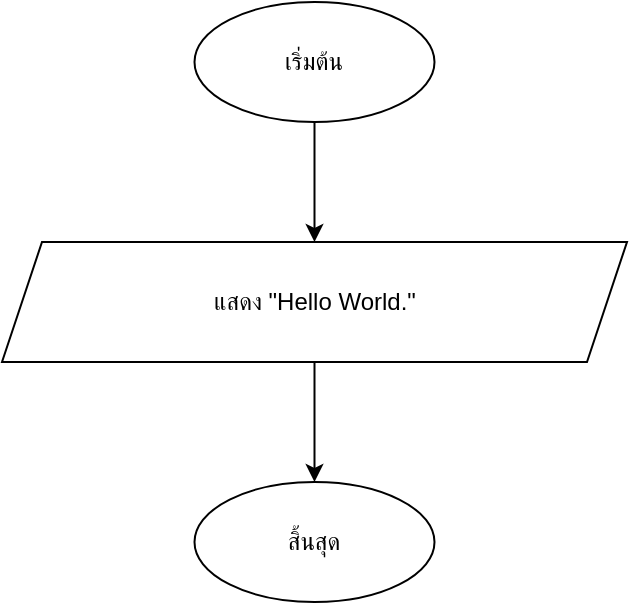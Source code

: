 <mxfile>
    <diagram id="GQla6CF9P6swph8CD5ei" name="Page-1">
        <mxGraphModel dx="1130" dy="779" grid="1" gridSize="10" guides="1" tooltips="1" connect="1" arrows="1" fold="1" page="1" pageScale="1" pageWidth="827" pageHeight="1169" math="0" shadow="0">
            <root>
                <mxCell id="0"/>
                <mxCell id="1" parent="0"/>
                <mxCell id="21" value="" style="edgeStyle=none;html=1;" edge="1" parent="1" source="22" target="25">
                    <mxGeometry relative="1" as="geometry"/>
                </mxCell>
                <mxCell id="22" value="เริ่มต้น" style="ellipse;whiteSpace=wrap;html=1;" vertex="1" parent="1">
                    <mxGeometry x="353.25" y="60" width="120" height="60" as="geometry"/>
                </mxCell>
                <mxCell id="23" value="สิ้นสุด" style="ellipse;whiteSpace=wrap;html=1;" vertex="1" parent="1">
                    <mxGeometry x="353.25" y="300" width="120" height="60" as="geometry"/>
                </mxCell>
                <mxCell id="30" value="" style="edgeStyle=none;html=1;" edge="1" parent="1" source="25" target="23">
                    <mxGeometry relative="1" as="geometry"/>
                </mxCell>
                <mxCell id="25" value="แสดง &quot;Hello World.&quot;" style="shape=parallelogram;perimeter=parallelogramPerimeter;whiteSpace=wrap;html=1;fixedSize=1;" vertex="1" parent="1">
                    <mxGeometry x="257" y="180" width="312.5" height="60" as="geometry"/>
                </mxCell>
            </root>
        </mxGraphModel>
    </diagram>
</mxfile>